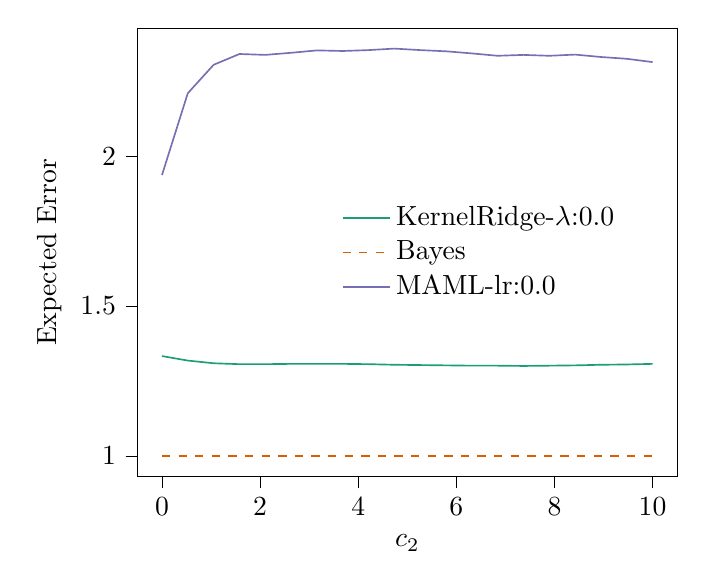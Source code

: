 % This file was created with tikzplotlib v0.10.1.
\begin{tikzpicture}

\definecolor{chocolate217952}{RGB}{217,95,2}
\definecolor{darkcyan27158119}{RGB}{27,158,119}
\definecolor{darkgray176}{RGB}{176,176,176}
\definecolor{lightslategray117112179}{RGB}{117,112,179}

\begin{axis}[
legend cell align={left},
legend style={fill opacity=0.8, draw opacity=1, text opacity=1, at={(0.91,0.5)}, anchor=east, draw=none},
tick align=outside,
tick pos=left,
x grid style={darkgray176},
xlabel={\(\displaystyle c_{2}\)},
xmin=-0.499, xmax=10.5,
xtick style={color=black},
y grid style={darkgray176},
ylabel={Expected Error},
ymin=0.931, ymax=2.427,
ytick style={color=black}
]
\addplot [semithick, darkcyan27158119]
table {%
0.001 1.333
0.527 1.318
1.054 1.309
1.58 1.306
2.106 1.306
2.632 1.307
3.159 1.307
3.685 1.307
4.211 1.306
4.737 1.304
5.264 1.303
5.79 1.302
6.316 1.301
6.842 1.301
7.369 1.3
7.895 1.301
8.421 1.302
8.947 1.304
9.474 1.305
10 1.307
};
\addlegendentry{KernelRidge-$\lambda$:0.0}
\addplot [semithick, chocolate217952, dashed]
table {%
0.001 0.999
0.527 0.999
1.054 0.999
1.58 0.999
2.106 0.999
2.632 0.999
3.159 0.999
3.685 0.999
4.211 0.999
4.737 0.999
5.264 0.999
5.79 0.999
6.316 0.999
6.842 0.999
7.369 0.999
7.895 0.999
8.421 0.999
8.947 0.999
9.474 0.999
10 0.999
};
\addlegendentry{Bayes}
\addplot [semithick, lightslategray117112179]
table {%
0.001 1.937
0.527 2.21
1.054 2.305
1.58 2.341
2.106 2.338
2.632 2.345
3.159 2.353
3.685 2.351
4.211 2.354
4.737 2.359
5.264 2.354
5.79 2.35
6.316 2.343
6.842 2.335
7.369 2.338
7.895 2.335
8.421 2.339
8.947 2.331
9.474 2.325
10 2.314
};
\addlegendentry{MAML-lr:0.0}
\end{axis}

\end{tikzpicture}
